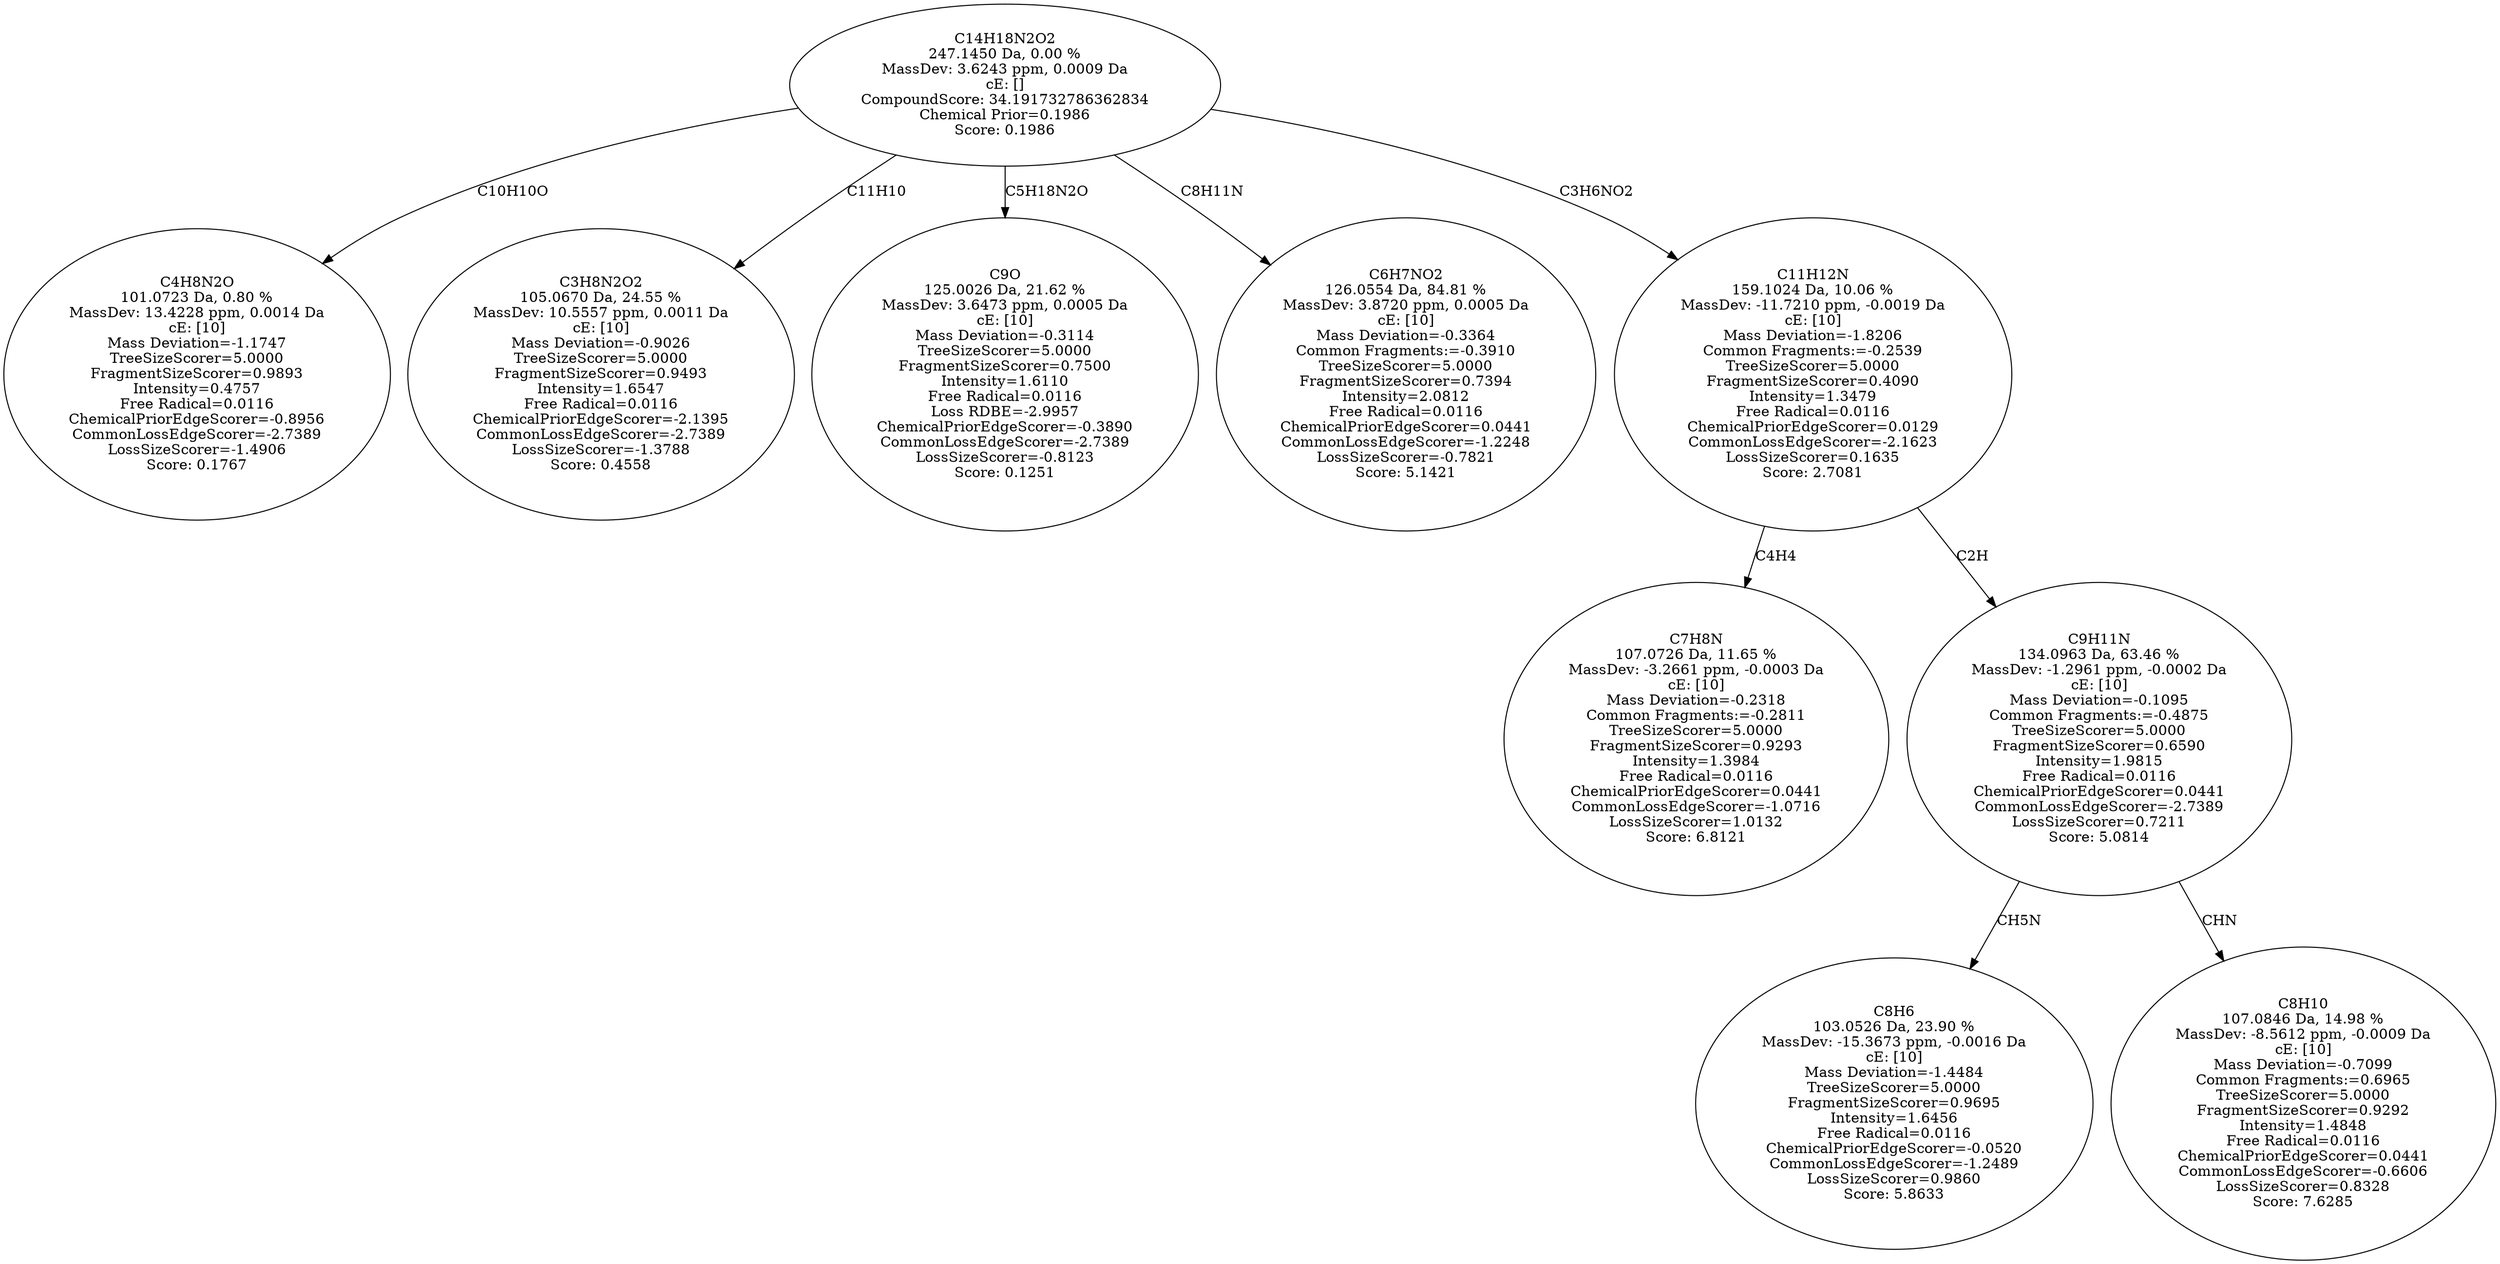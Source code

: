 strict digraph {
v1 [label="C4H8N2O\n101.0723 Da, 0.80 %\nMassDev: 13.4228 ppm, 0.0014 Da\ncE: [10]\nMass Deviation=-1.1747\nTreeSizeScorer=5.0000\nFragmentSizeScorer=0.9893\nIntensity=0.4757\nFree Radical=0.0116\nChemicalPriorEdgeScorer=-0.8956\nCommonLossEdgeScorer=-2.7389\nLossSizeScorer=-1.4906\nScore: 0.1767"];
v2 [label="C3H8N2O2\n105.0670 Da, 24.55 %\nMassDev: 10.5557 ppm, 0.0011 Da\ncE: [10]\nMass Deviation=-0.9026\nTreeSizeScorer=5.0000\nFragmentSizeScorer=0.9493\nIntensity=1.6547\nFree Radical=0.0116\nChemicalPriorEdgeScorer=-2.1395\nCommonLossEdgeScorer=-2.7389\nLossSizeScorer=-1.3788\nScore: 0.4558"];
v3 [label="C9O\n125.0026 Da, 21.62 %\nMassDev: 3.6473 ppm, 0.0005 Da\ncE: [10]\nMass Deviation=-0.3114\nTreeSizeScorer=5.0000\nFragmentSizeScorer=0.7500\nIntensity=1.6110\nFree Radical=0.0116\nLoss RDBE=-2.9957\nChemicalPriorEdgeScorer=-0.3890\nCommonLossEdgeScorer=-2.7389\nLossSizeScorer=-0.8123\nScore: 0.1251"];
v4 [label="C6H7NO2\n126.0554 Da, 84.81 %\nMassDev: 3.8720 ppm, 0.0005 Da\ncE: [10]\nMass Deviation=-0.3364\nCommon Fragments:=-0.3910\nTreeSizeScorer=5.0000\nFragmentSizeScorer=0.7394\nIntensity=2.0812\nFree Radical=0.0116\nChemicalPriorEdgeScorer=0.0441\nCommonLossEdgeScorer=-1.2248\nLossSizeScorer=-0.7821\nScore: 5.1421"];
v5 [label="C7H8N\n107.0726 Da, 11.65 %\nMassDev: -3.2661 ppm, -0.0003 Da\ncE: [10]\nMass Deviation=-0.2318\nCommon Fragments:=-0.2811\nTreeSizeScorer=5.0000\nFragmentSizeScorer=0.9293\nIntensity=1.3984\nFree Radical=0.0116\nChemicalPriorEdgeScorer=0.0441\nCommonLossEdgeScorer=-1.0716\nLossSizeScorer=1.0132\nScore: 6.8121"];
v6 [label="C8H6\n103.0526 Da, 23.90 %\nMassDev: -15.3673 ppm, -0.0016 Da\ncE: [10]\nMass Deviation=-1.4484\nTreeSizeScorer=5.0000\nFragmentSizeScorer=0.9695\nIntensity=1.6456\nFree Radical=0.0116\nChemicalPriorEdgeScorer=-0.0520\nCommonLossEdgeScorer=-1.2489\nLossSizeScorer=0.9860\nScore: 5.8633"];
v7 [label="C8H10\n107.0846 Da, 14.98 %\nMassDev: -8.5612 ppm, -0.0009 Da\ncE: [10]\nMass Deviation=-0.7099\nCommon Fragments:=0.6965\nTreeSizeScorer=5.0000\nFragmentSizeScorer=0.9292\nIntensity=1.4848\nFree Radical=0.0116\nChemicalPriorEdgeScorer=0.0441\nCommonLossEdgeScorer=-0.6606\nLossSizeScorer=0.8328\nScore: 7.6285"];
v8 [label="C9H11N\n134.0963 Da, 63.46 %\nMassDev: -1.2961 ppm, -0.0002 Da\ncE: [10]\nMass Deviation=-0.1095\nCommon Fragments:=-0.4875\nTreeSizeScorer=5.0000\nFragmentSizeScorer=0.6590\nIntensity=1.9815\nFree Radical=0.0116\nChemicalPriorEdgeScorer=0.0441\nCommonLossEdgeScorer=-2.7389\nLossSizeScorer=0.7211\nScore: 5.0814"];
v9 [label="C11H12N\n159.1024 Da, 10.06 %\nMassDev: -11.7210 ppm, -0.0019 Da\ncE: [10]\nMass Deviation=-1.8206\nCommon Fragments:=-0.2539\nTreeSizeScorer=5.0000\nFragmentSizeScorer=0.4090\nIntensity=1.3479\nFree Radical=0.0116\nChemicalPriorEdgeScorer=0.0129\nCommonLossEdgeScorer=-2.1623\nLossSizeScorer=0.1635\nScore: 2.7081"];
v10 [label="C14H18N2O2\n247.1450 Da, 0.00 %\nMassDev: 3.6243 ppm, 0.0009 Da\ncE: []\nCompoundScore: 34.191732786362834\nChemical Prior=0.1986\nScore: 0.1986"];
v10 -> v1 [label="C10H10O"];
v10 -> v2 [label="C11H10"];
v10 -> v3 [label="C5H18N2O"];
v10 -> v4 [label="C8H11N"];
v9 -> v5 [label="C4H4"];
v8 -> v6 [label="CH5N"];
v8 -> v7 [label="CHN"];
v9 -> v8 [label="C2H"];
v10 -> v9 [label="C3H6NO2"];
}